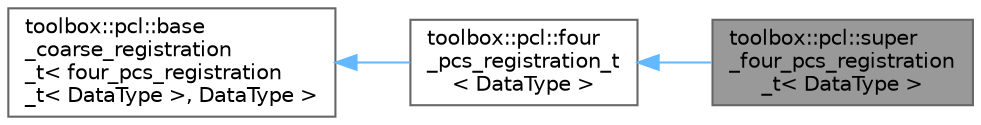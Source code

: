 digraph "toolbox::pcl::super_four_pcs_registration_t&lt; DataType &gt;"
{
 // LATEX_PDF_SIZE
  bgcolor="transparent";
  edge [fontname=Helvetica,fontsize=10,labelfontname=Helvetica,labelfontsize=10];
  node [fontname=Helvetica,fontsize=10,shape=box,height=0.2,width=0.4];
  rankdir="LR";
  Node1 [id="Node000001",label="toolbox::pcl::super\l_four_pcs_registration\l_t\< DataType \>",height=0.2,width=0.4,color="gray40", fillcolor="grey60", style="filled", fontcolor="black",tooltip="Super4PCS 粗配准算法 / Super4PCS coarse registration algorithm."];
  Node2 -> Node1 [id="edge1_Node000001_Node000002",dir="back",color="steelblue1",style="solid",tooltip=" "];
  Node2 [id="Node000002",label="toolbox::pcl::four\l_pcs_registration_t\l\< DataType \>",height=0.2,width=0.4,color="gray40", fillcolor="white", style="filled",URL="$classtoolbox_1_1pcl_1_1four__pcs__registration__t.html",tooltip="4PCS（4-Point Congruent Sets）粗配准算法 / 4PCS coarse registration algorithm"];
  Node3 -> Node2 [id="edge2_Node000002_Node000003",dir="back",color="steelblue1",style="solid",tooltip=" "];
  Node3 [id="Node000003",label="toolbox::pcl::base\l_coarse_registration\l_t\< four_pcs_registration\l_t\< DataType \>, DataType \>",height=0.2,width=0.4,color="gray40", fillcolor="white", style="filled",URL="$classtoolbox_1_1pcl_1_1base__coarse__registration__t.html",tooltip=" "];
}
